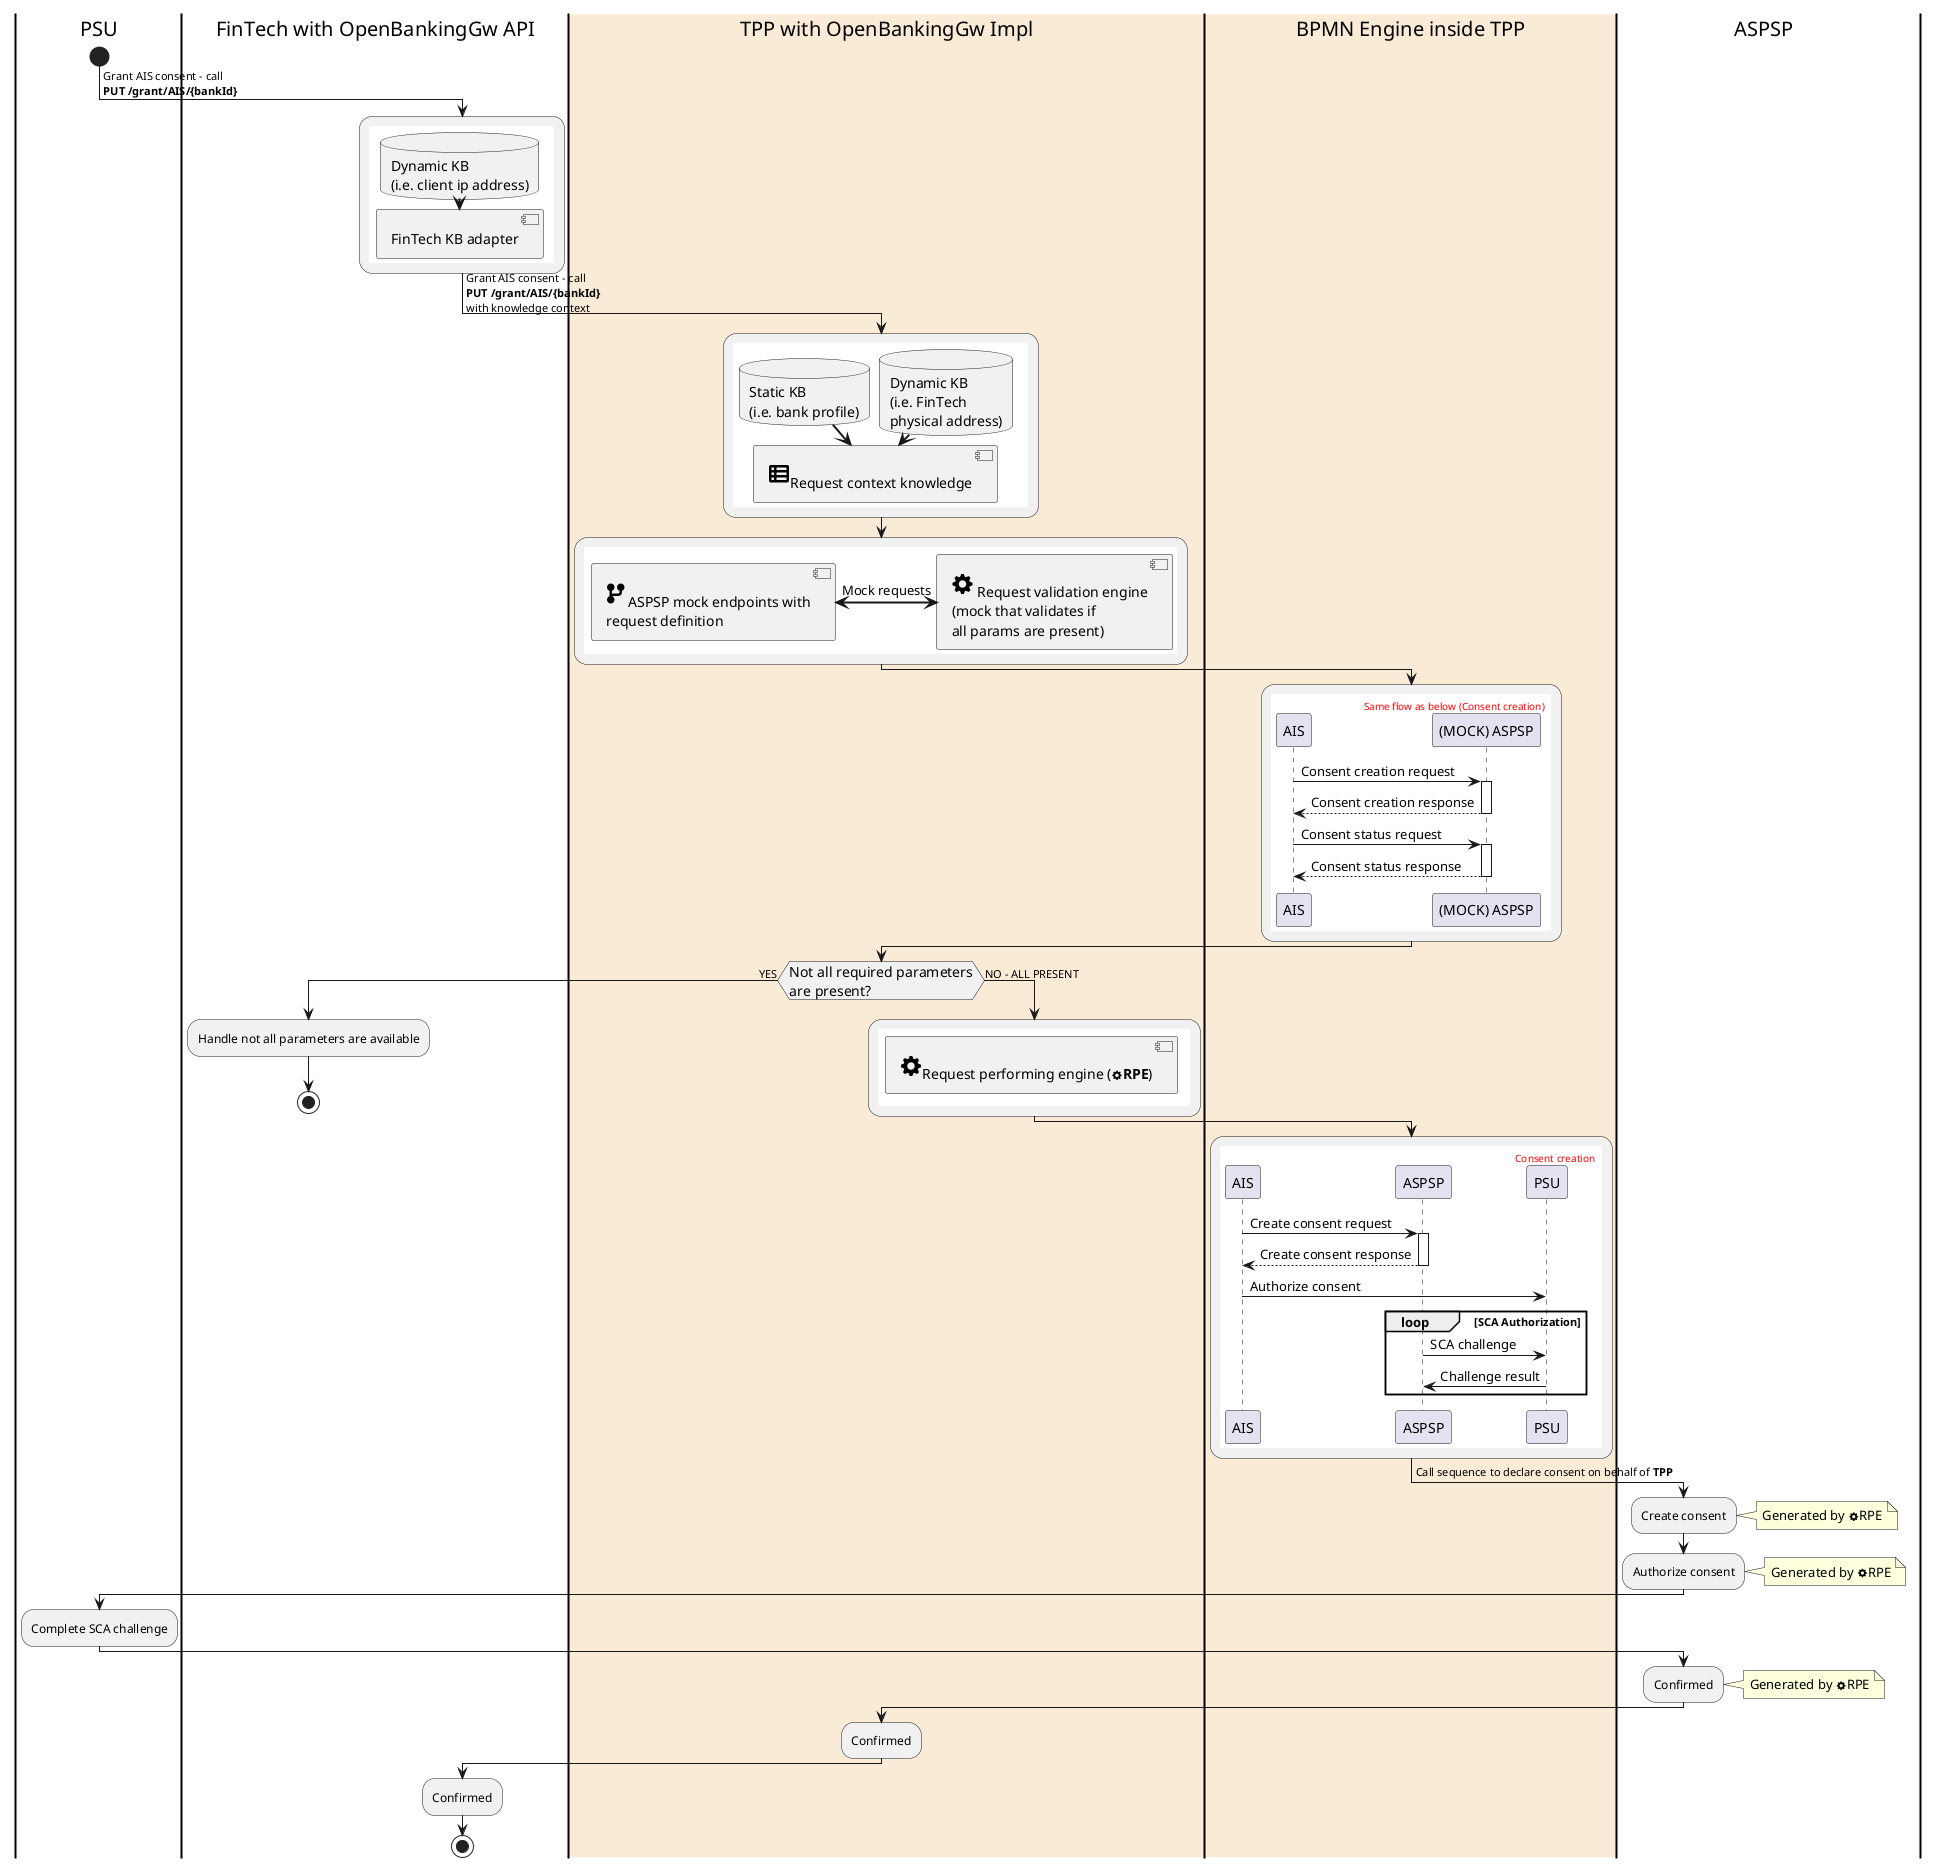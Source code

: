 @startuml
skinparam nodesep 10
skinparam ranksep 10
skinparam swimlane {
  BorderThickness 2
  TitleFontColor black
  TitleFontSize 20
  width 30
}

|PSU|
start
-> FinTech,\nplease analyze my Tx's\n(happens from unspecified location);
|FinTech with OpenBankingGw API|
-> Grant AIS consent - call\n**PUT /grant/AIS/{bankId}**;
:{{
database "Dynamic KB\n(i.e. client ip address)" as DKB
component "FinTech KB adapter" as FKBA
DKB ==> FKBA
}};
-> Grant AIS consent - call\n**PUT /grant/AIS/{bankId}**\nwith knowledge context;
|#AntiqueWhite|TPP with OpenBankingGw Impl|
:{{
database "Static KB\n(i.e. bank profile)" as SKB
database "Dynamic KB\n(i.e. FinTech\nphysical address)" as DKB
component "<size:30><&spreadsheet></size>Request context knowledge" as knowledge
DKB ==> knowledge
SKB ==> knowledge
}};
:{{
component "<size:30><&cog></size> Request validation engine\n(mock that validates if\nall params are present)" as mockEngine
component "<size:30><&fork></size>ASPSP mock endpoints with\nrequest definition" as ASPSPMock
mockEngine <=left=> ASPSPMock : Mock requests
}};
|BPMN Engine inside TPP|
:{{
skinparam nodesep 10
skinparam ranksep 10
header
<font color=red>Same flow as below (Consent creation)</font>
endheader
AIS -> "(MOCK) ASPSP" ++ : Consent creation request
return Consent creation response
AIS -> "(MOCK) ASPSP" ++ : Consent status request
return Consent status response
}};
|TPP with OpenBankingGw Impl|
if (<size:14>Not all required parameters</size>\n<size:14>are present?</size>) then (YES)
|FinTech with OpenBankingGw API|
:Handle not all parameters are available;
stop
else (NO - ALL PRESENT)
|TPP with OpenBankingGw Impl|
:{{
component "<size:30><&cog></size>Request performing engine (<b><&cog>RPE</b>)" as engine
}};
endif
|#AntiqueWhite|BPMN Engine inside TPP|
:{{
skinparam nodesep 10
skinparam ranksep 10
header
<font color=red>Consent creation</font>
endheader
AIS -> ASPSP ++ : Create consent request
return Create consent response
AIS -> PSU : Authorize consent
loop SCA Authorization
ASPSP -> PSU : SCA challenge
PSU -> ASPSP : Challenge result
end
}};
-> Call sequence to declare consent on behalf of <b>TPP</b>;
|ASPSP|
:Create consent;
note right
  Generated by <&cog>RPE
end note
:Authorize consent;
note right
  Generated by <&cog>RPE
end note
|PSU|
:Complete SCA challenge;
|ASPSP|
:Confirmed;
note right
  Generated by <&cog>RPE
end note
|TPP with OpenBankingGw Impl|
:Confirmed;
|FinTech with OpenBankingGw API|
:Confirmed;
stop
@enduml